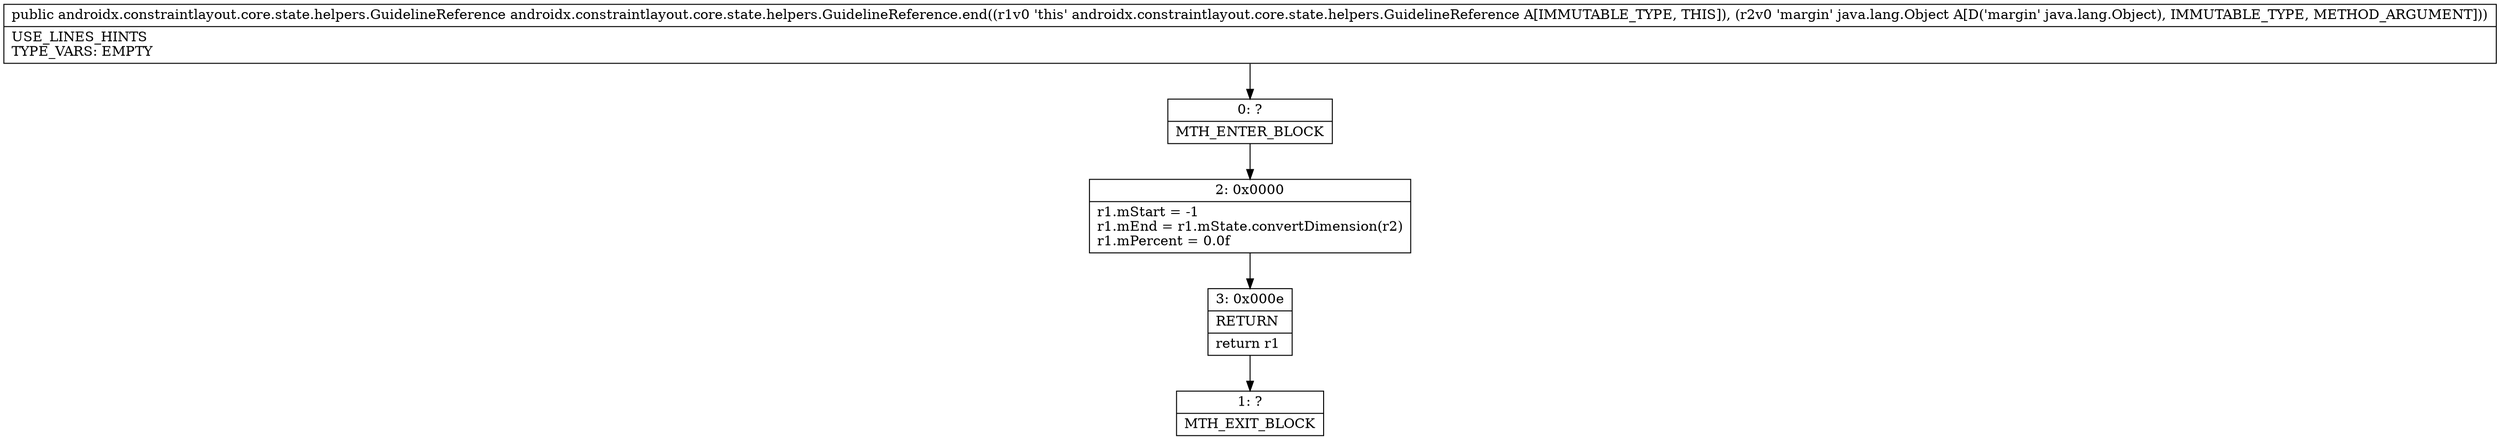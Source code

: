 digraph "CFG forandroidx.constraintlayout.core.state.helpers.GuidelineReference.end(Ljava\/lang\/Object;)Landroidx\/constraintlayout\/core\/state\/helpers\/GuidelineReference;" {
Node_0 [shape=record,label="{0\:\ ?|MTH_ENTER_BLOCK\l}"];
Node_2 [shape=record,label="{2\:\ 0x0000|r1.mStart = \-1\lr1.mEnd = r1.mState.convertDimension(r2)\lr1.mPercent = 0.0f\l}"];
Node_3 [shape=record,label="{3\:\ 0x000e|RETURN\l|return r1\l}"];
Node_1 [shape=record,label="{1\:\ ?|MTH_EXIT_BLOCK\l}"];
MethodNode[shape=record,label="{public androidx.constraintlayout.core.state.helpers.GuidelineReference androidx.constraintlayout.core.state.helpers.GuidelineReference.end((r1v0 'this' androidx.constraintlayout.core.state.helpers.GuidelineReference A[IMMUTABLE_TYPE, THIS]), (r2v0 'margin' java.lang.Object A[D('margin' java.lang.Object), IMMUTABLE_TYPE, METHOD_ARGUMENT]))  | USE_LINES_HINTS\lTYPE_VARS: EMPTY\l}"];
MethodNode -> Node_0;Node_0 -> Node_2;
Node_2 -> Node_3;
Node_3 -> Node_1;
}

